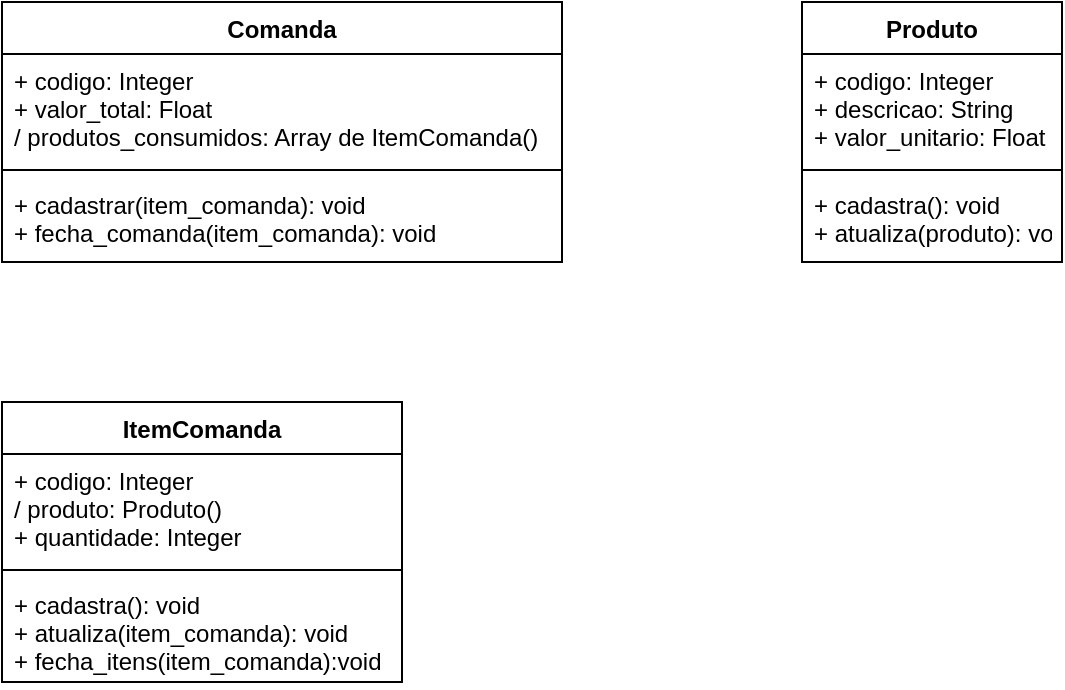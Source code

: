 <mxfile version="15.2.7" type="device"><diagram id="pOcnH7nWyOdMHrfTxUQ-" name="Página-1"><mxGraphModel dx="868" dy="520" grid="1" gridSize="10" guides="1" tooltips="1" connect="1" arrows="1" fold="1" page="1" pageScale="1" pageWidth="827" pageHeight="1169" math="0" shadow="0"><root><mxCell id="0"/><mxCell id="1" parent="0"/><mxCell id="0J8vCrXsma21NDR5fFM1-1" value="Comanda" style="swimlane;fontStyle=1;align=center;verticalAlign=top;childLayout=stackLayout;horizontal=1;startSize=26;horizontalStack=0;resizeParent=1;resizeParentMax=0;resizeLast=0;collapsible=1;marginBottom=0;" parent="1" vertex="1"><mxGeometry x="40" y="40" width="280" height="130" as="geometry"/></mxCell><mxCell id="0J8vCrXsma21NDR5fFM1-2" value="+ codigo: Integer&#10;+ valor_total: Float&#10;/ produtos_consumidos: Array de ItemComanda()&#10;" style="text;strokeColor=none;fillColor=none;align=left;verticalAlign=top;spacingLeft=4;spacingRight=4;overflow=hidden;rotatable=0;points=[[0,0.5],[1,0.5]];portConstraint=eastwest;" parent="0J8vCrXsma21NDR5fFM1-1" vertex="1"><mxGeometry y="26" width="280" height="54" as="geometry"/></mxCell><mxCell id="0J8vCrXsma21NDR5fFM1-3" value="" style="line;strokeWidth=1;fillColor=none;align=left;verticalAlign=middle;spacingTop=-1;spacingLeft=3;spacingRight=3;rotatable=0;labelPosition=right;points=[];portConstraint=eastwest;" parent="0J8vCrXsma21NDR5fFM1-1" vertex="1"><mxGeometry y="80" width="280" height="8" as="geometry"/></mxCell><mxCell id="0J8vCrXsma21NDR5fFM1-4" value="+ cadastrar(item_comanda): void&#10;+ fecha_comanda(item_comanda): void" style="text;strokeColor=none;fillColor=none;align=left;verticalAlign=top;spacingLeft=4;spacingRight=4;overflow=hidden;rotatable=0;points=[[0,0.5],[1,0.5]];portConstraint=eastwest;" parent="0J8vCrXsma21NDR5fFM1-1" vertex="1"><mxGeometry y="88" width="280" height="42" as="geometry"/></mxCell><mxCell id="Gxwz3xQ0CfSPUqhGGfpK-5" value="Produto" style="swimlane;fontStyle=1;align=center;verticalAlign=top;childLayout=stackLayout;horizontal=1;startSize=26;horizontalStack=0;resizeParent=1;resizeParentMax=0;resizeLast=0;collapsible=1;marginBottom=0;" vertex="1" parent="1"><mxGeometry x="440" y="40" width="130" height="130" as="geometry"/></mxCell><mxCell id="Gxwz3xQ0CfSPUqhGGfpK-6" value="+ codigo: Integer&#10;+ descricao: String&#10;+ valor_unitario: Float" style="text;strokeColor=none;fillColor=none;align=left;verticalAlign=top;spacingLeft=4;spacingRight=4;overflow=hidden;rotatable=0;points=[[0,0.5],[1,0.5]];portConstraint=eastwest;" vertex="1" parent="Gxwz3xQ0CfSPUqhGGfpK-5"><mxGeometry y="26" width="130" height="54" as="geometry"/></mxCell><mxCell id="Gxwz3xQ0CfSPUqhGGfpK-7" value="" style="line;strokeWidth=1;fillColor=none;align=left;verticalAlign=middle;spacingTop=-1;spacingLeft=3;spacingRight=3;rotatable=0;labelPosition=right;points=[];portConstraint=eastwest;" vertex="1" parent="Gxwz3xQ0CfSPUqhGGfpK-5"><mxGeometry y="80" width="130" height="8" as="geometry"/></mxCell><mxCell id="Gxwz3xQ0CfSPUqhGGfpK-8" value="+ cadastra(): void&#10;+ atualiza(produto): void" style="text;strokeColor=none;fillColor=none;align=left;verticalAlign=top;spacingLeft=4;spacingRight=4;overflow=hidden;rotatable=0;points=[[0,0.5],[1,0.5]];portConstraint=eastwest;" vertex="1" parent="Gxwz3xQ0CfSPUqhGGfpK-5"><mxGeometry y="88" width="130" height="42" as="geometry"/></mxCell><mxCell id="Gxwz3xQ0CfSPUqhGGfpK-9" value="ItemComanda" style="swimlane;fontStyle=1;align=center;verticalAlign=top;childLayout=stackLayout;horizontal=1;startSize=26;horizontalStack=0;resizeParent=1;resizeParentMax=0;resizeLast=0;collapsible=1;marginBottom=0;" vertex="1" parent="1"><mxGeometry x="40" y="240" width="200" height="140" as="geometry"/></mxCell><mxCell id="Gxwz3xQ0CfSPUqhGGfpK-10" value="+ codigo: Integer&#10;/ produto: Produto()&#10;+ quantidade: Integer" style="text;strokeColor=none;fillColor=none;align=left;verticalAlign=top;spacingLeft=4;spacingRight=4;overflow=hidden;rotatable=0;points=[[0,0.5],[1,0.5]];portConstraint=eastwest;" vertex="1" parent="Gxwz3xQ0CfSPUqhGGfpK-9"><mxGeometry y="26" width="200" height="54" as="geometry"/></mxCell><mxCell id="Gxwz3xQ0CfSPUqhGGfpK-11" value="" style="line;strokeWidth=1;fillColor=none;align=left;verticalAlign=middle;spacingTop=-1;spacingLeft=3;spacingRight=3;rotatable=0;labelPosition=right;points=[];portConstraint=eastwest;" vertex="1" parent="Gxwz3xQ0CfSPUqhGGfpK-9"><mxGeometry y="80" width="200" height="8" as="geometry"/></mxCell><mxCell id="Gxwz3xQ0CfSPUqhGGfpK-12" value="+ cadastra(): void&#10;+ atualiza(item_comanda): void&#10;+ fecha_itens(item_comanda):void" style="text;strokeColor=none;fillColor=none;align=left;verticalAlign=top;spacingLeft=4;spacingRight=4;overflow=hidden;rotatable=0;points=[[0,0.5],[1,0.5]];portConstraint=eastwest;" vertex="1" parent="Gxwz3xQ0CfSPUqhGGfpK-9"><mxGeometry y="88" width="200" height="52" as="geometry"/></mxCell></root></mxGraphModel></diagram></mxfile>
